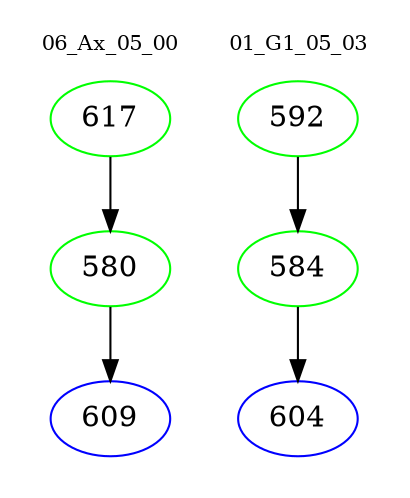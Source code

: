 digraph{
subgraph cluster_0 {
color = white
label = "06_Ax_05_00";
fontsize=10;
T0_617 [label="617", color="green"]
T0_617 -> T0_580 [color="black"]
T0_580 [label="580", color="green"]
T0_580 -> T0_609 [color="black"]
T0_609 [label="609", color="blue"]
}
subgraph cluster_1 {
color = white
label = "01_G1_05_03";
fontsize=10;
T1_592 [label="592", color="green"]
T1_592 -> T1_584 [color="black"]
T1_584 [label="584", color="green"]
T1_584 -> T1_604 [color="black"]
T1_604 [label="604", color="blue"]
}
}
